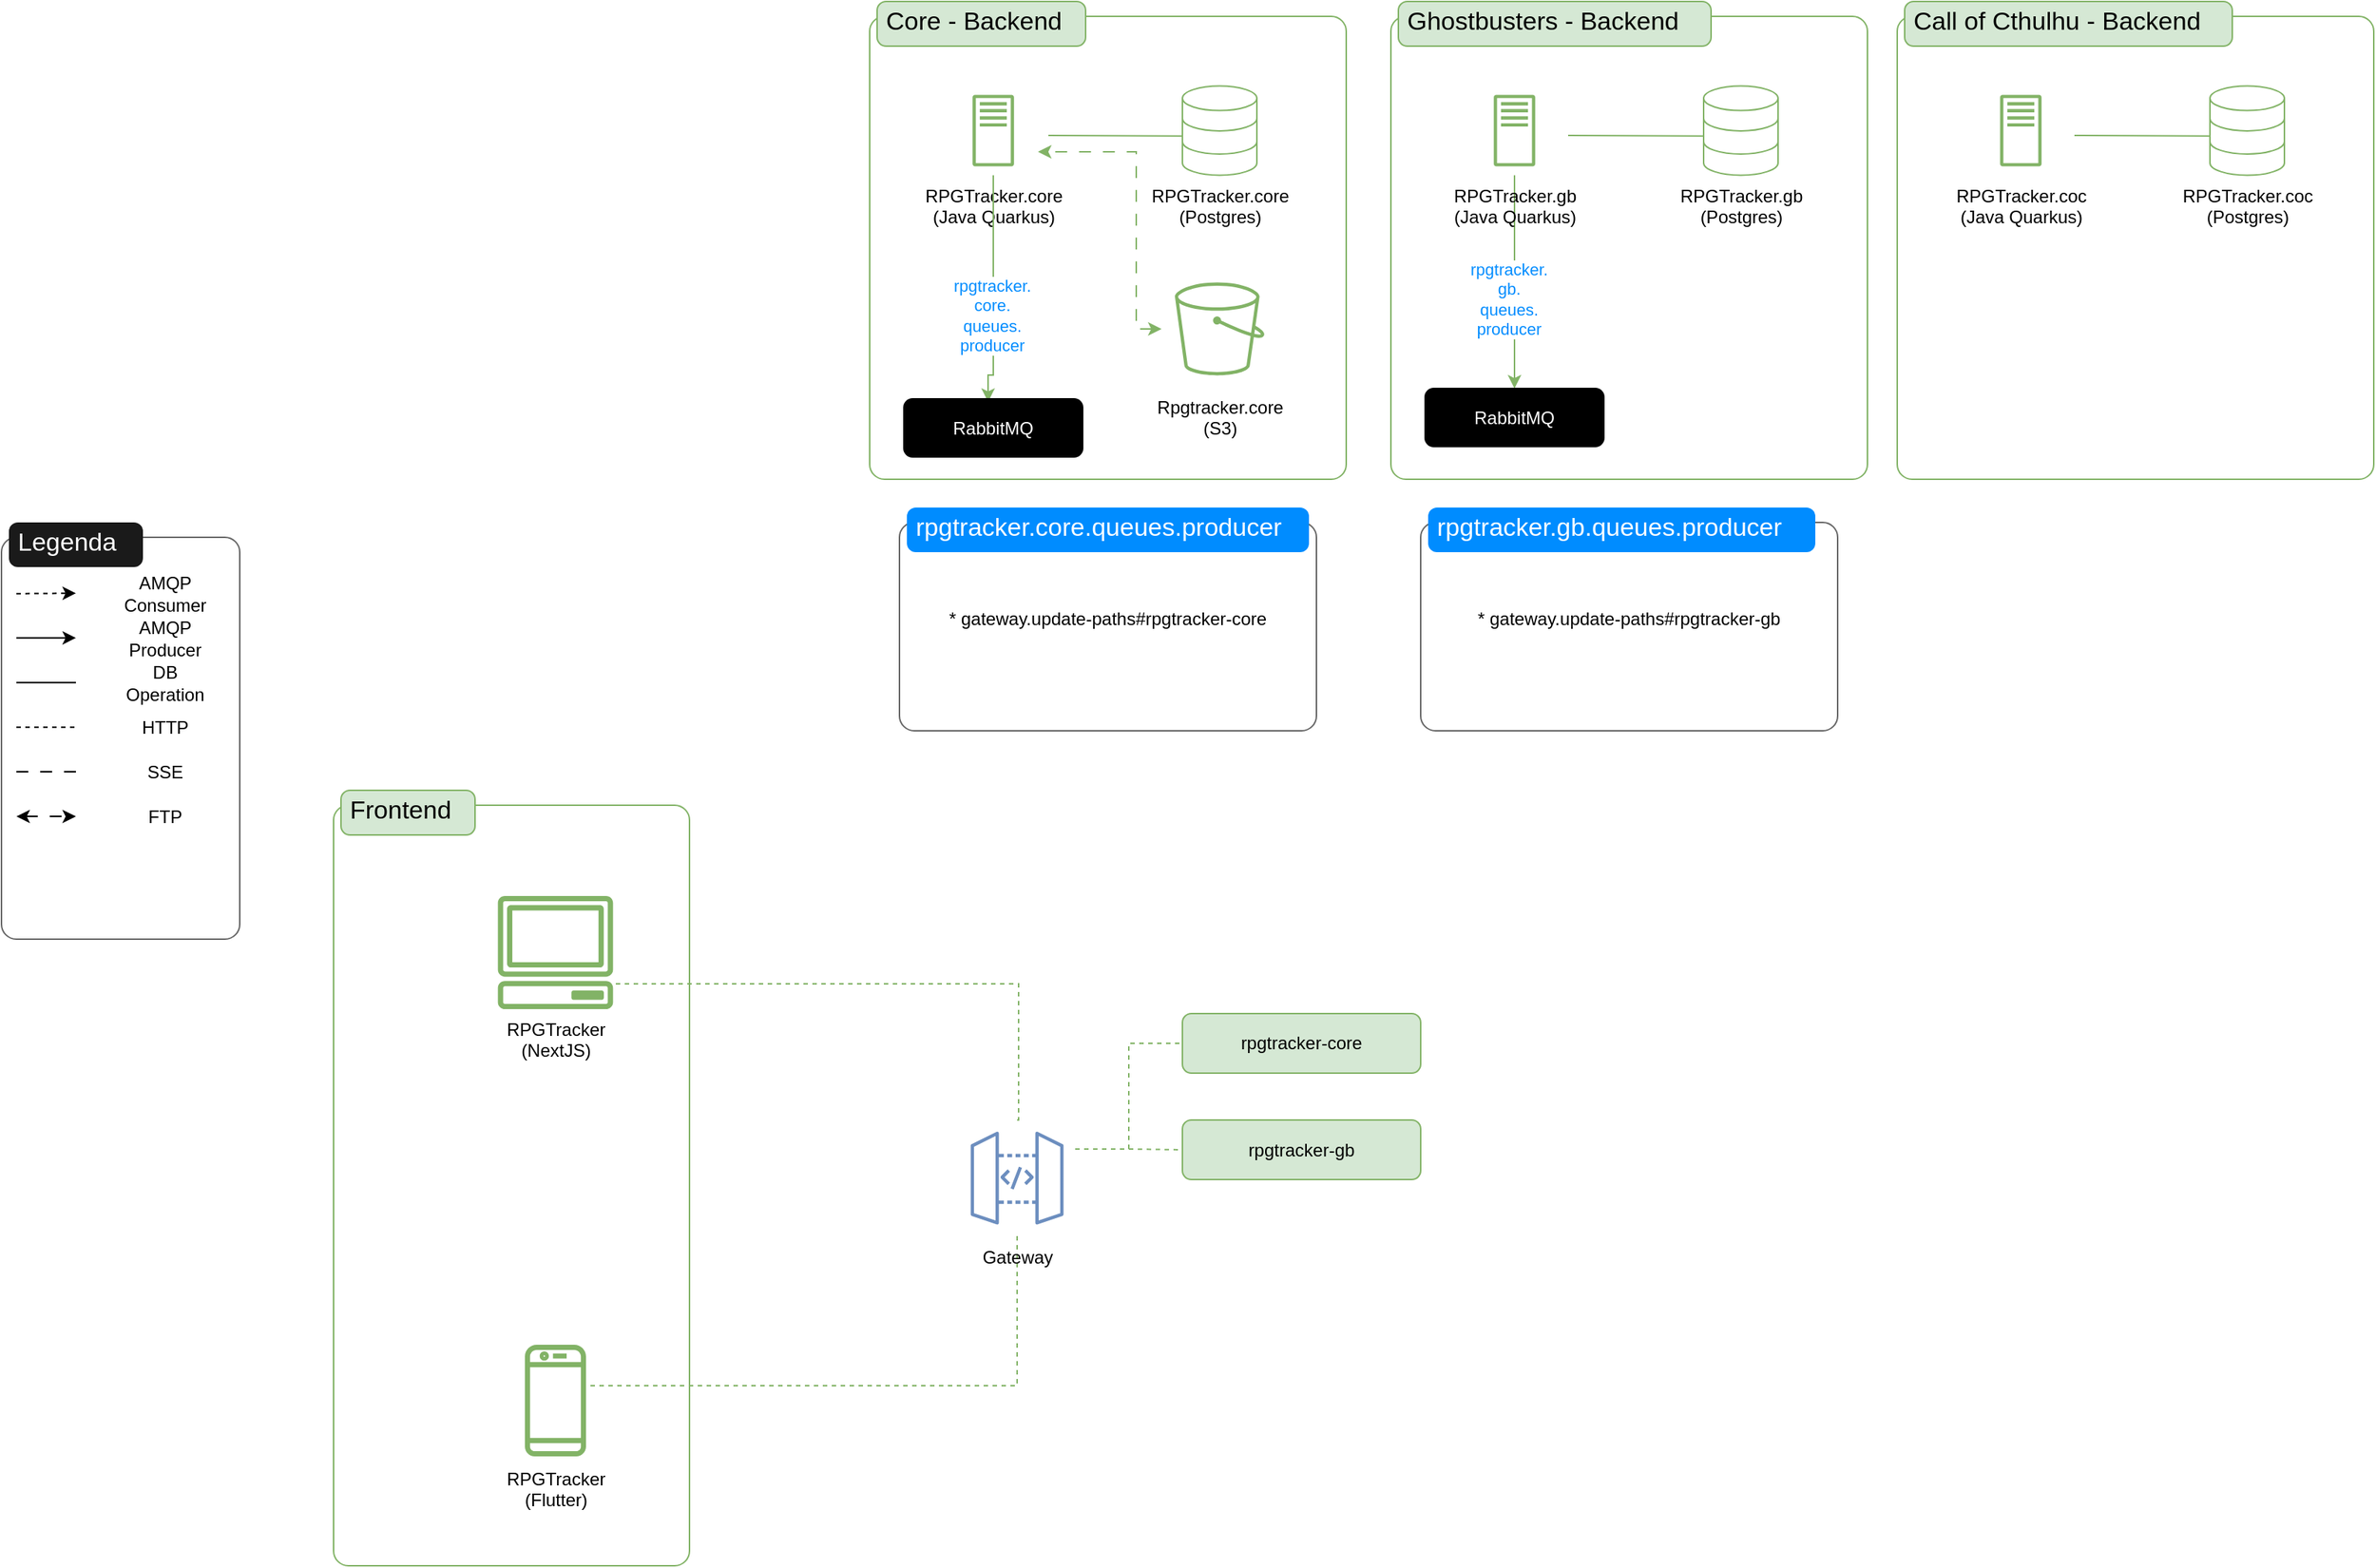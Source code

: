 <mxfile version="24.7.17" pages="5">
  <diagram name="RPGTracker" id="Zr9Mu1x7BS1uO5pi9p2t">
    <mxGraphModel dx="1948" dy="1768" grid="1" gridSize="10" guides="1" tooltips="1" connect="1" arrows="1" fold="1" page="1" pageScale="1" pageWidth="827" pageHeight="1169" math="0" shadow="0">
      <root>
        <mxCell id="0" />
        <mxCell id="1" parent="0" />
        <mxCell id="NDKNJlNoRjyeoKJYq4A4-3" value="" style="shape=mxgraph.mockup.containers.marginRect;rectMarginTop=10;strokeColor=#82b366;strokeWidth=1;dashed=0;rounded=1;arcSize=5;recursiveResize=0;html=1;whiteSpace=wrap;fillColor=none;" parent="1" vertex="1">
          <mxGeometry x="-190" y="310" width="239" height="521" as="geometry" />
        </mxCell>
        <mxCell id="NDKNJlNoRjyeoKJYq4A4-4" value="Frontend" style="shape=rect;strokeColor=#82b366;fillColor=#d5e8d4;strokeWidth=1;dashed=0;rounded=1;arcSize=20;fontSize=17;spacing=2;spacingTop=-2;align=left;autosize=1;spacingLeft=4;resizeWidth=0;resizeHeight=0;perimeter=none;html=1;whiteSpace=wrap;" parent="NDKNJlNoRjyeoKJYq4A4-3" vertex="1">
          <mxGeometry x="5" width="90" height="30" as="geometry" />
        </mxCell>
        <mxCell id="NDKNJlNoRjyeoKJYq4A4-5" value="RPGTracker&lt;br&gt;(NextJS)" style="sketch=0;outlineConnect=0;fillColor=#82B366;strokeColor=#82b366;dashed=0;verticalLabelPosition=bottom;verticalAlign=top;align=center;html=1;fontSize=12;fontStyle=0;aspect=fixed;pointerEvents=1;shape=mxgraph.aws4.client;" parent="NDKNJlNoRjyeoKJYq4A4-3" vertex="1">
          <mxGeometry x="110" y="71" width="78" height="76" as="geometry" />
        </mxCell>
        <mxCell id="NDKNJlNoRjyeoKJYq4A4-6" value="RPGTracker&lt;br&gt;(Flutter)" style="sketch=0;outlineConnect=0;fillColor=#82B366;strokeColor=#82b366;dashed=0;verticalLabelPosition=bottom;verticalAlign=top;align=center;html=1;fontSize=12;fontStyle=0;aspect=fixed;pointerEvents=1;shape=mxgraph.aws4.mobile_client;" parent="NDKNJlNoRjyeoKJYq4A4-3" vertex="1">
          <mxGeometry x="128.5" y="371" width="41" height="78" as="geometry" />
        </mxCell>
        <mxCell id="NDKNJlNoRjyeoKJYq4A4-41" value="" style="shape=mxgraph.mockup.containers.marginRect;rectMarginTop=10;strokeColor=#666666;strokeWidth=1;dashed=0;rounded=1;arcSize=5;recursiveResize=0;html=1;whiteSpace=wrap;" parent="1" vertex="1">
          <mxGeometry x="-413" y="130" width="160" height="280" as="geometry" />
        </mxCell>
        <mxCell id="NDKNJlNoRjyeoKJYq4A4-42" value="Legenda" style="shape=rect;strokeColor=none;fillColor=#1A1A1A;strokeWidth=1;dashed=0;rounded=1;arcSize=20;fontColor=#ffffff;fontSize=17;spacing=2;spacingTop=-2;align=left;autosize=1;spacingLeft=4;resizeWidth=0;resizeHeight=0;perimeter=none;html=1;whiteSpace=wrap;" parent="NDKNJlNoRjyeoKJYq4A4-41" vertex="1">
          <mxGeometry x="5" width="90" height="30" as="geometry" />
        </mxCell>
        <mxCell id="NDKNJlNoRjyeoKJYq4A4-43" value="AMQP Consumer" style="text;html=1;strokeColor=none;fillColor=none;align=center;verticalAlign=middle;whiteSpace=wrap;rounded=0;" parent="NDKNJlNoRjyeoKJYq4A4-41" vertex="1">
          <mxGeometry x="80" y="32.86" width="60" height="30" as="geometry" />
        </mxCell>
        <mxCell id="NDKNJlNoRjyeoKJYq4A4-44" value="" style="endArrow=classic;html=1;rounded=0;endFill=1;" parent="NDKNJlNoRjyeoKJYq4A4-41" edge="1">
          <mxGeometry width="50" height="50" relative="1" as="geometry">
            <mxPoint x="10" y="77.58" as="sourcePoint" />
            <mxPoint x="50" y="77.58" as="targetPoint" />
          </mxGeometry>
        </mxCell>
        <mxCell id="NDKNJlNoRjyeoKJYq4A4-45" value="" style="endArrow=classic;dashed=1;html=1;rounded=0;endFill=1;" parent="NDKNJlNoRjyeoKJYq4A4-41" edge="1">
          <mxGeometry width="50" height="50" relative="1" as="geometry">
            <mxPoint x="10" y="47.87" as="sourcePoint" />
            <mxPoint x="50" y="47.58" as="targetPoint" />
          </mxGeometry>
        </mxCell>
        <mxCell id="NDKNJlNoRjyeoKJYq4A4-46" value="AMQP Producer" style="text;html=1;strokeColor=none;fillColor=none;align=center;verticalAlign=middle;whiteSpace=wrap;rounded=0;" parent="NDKNJlNoRjyeoKJYq4A4-41" vertex="1">
          <mxGeometry x="80" y="62.86" width="60" height="30" as="geometry" />
        </mxCell>
        <mxCell id="NDKNJlNoRjyeoKJYq4A4-47" value="DB Operation" style="text;html=1;strokeColor=none;fillColor=none;align=center;verticalAlign=middle;whiteSpace=wrap;rounded=0;" parent="NDKNJlNoRjyeoKJYq4A4-41" vertex="1">
          <mxGeometry x="80" y="92.86" width="60" height="30" as="geometry" />
        </mxCell>
        <mxCell id="NDKNJlNoRjyeoKJYq4A4-48" value="" style="endArrow=none;html=1;rounded=0;endFill=0;" parent="NDKNJlNoRjyeoKJYq4A4-41" edge="1">
          <mxGeometry width="50" height="50" relative="1" as="geometry">
            <mxPoint x="10" y="107.63" as="sourcePoint" />
            <mxPoint x="50" y="107.63" as="targetPoint" />
          </mxGeometry>
        </mxCell>
        <mxCell id="NDKNJlNoRjyeoKJYq4A4-49" value="HTTP" style="text;html=1;strokeColor=none;fillColor=none;align=center;verticalAlign=middle;whiteSpace=wrap;rounded=0;" parent="NDKNJlNoRjyeoKJYq4A4-41" vertex="1">
          <mxGeometry x="80" y="122.86" width="60" height="30" as="geometry" />
        </mxCell>
        <mxCell id="NDKNJlNoRjyeoKJYq4A4-50" value="" style="endArrow=none;html=1;rounded=0;endFill=0;dashed=1;" parent="NDKNJlNoRjyeoKJYq4A4-41" edge="1">
          <mxGeometry width="50" height="50" relative="1" as="geometry">
            <mxPoint x="10" y="137.64" as="sourcePoint" />
            <mxPoint x="50" y="137.64" as="targetPoint" />
          </mxGeometry>
        </mxCell>
        <mxCell id="NDKNJlNoRjyeoKJYq4A4-51" value="SSE" style="text;html=1;strokeColor=none;fillColor=none;align=center;verticalAlign=middle;whiteSpace=wrap;rounded=0;" parent="NDKNJlNoRjyeoKJYq4A4-41" vertex="1">
          <mxGeometry x="80" y="152.86" width="60" height="30" as="geometry" />
        </mxCell>
        <mxCell id="NDKNJlNoRjyeoKJYq4A4-52" value="" style="endArrow=none;html=1;rounded=0;endFill=0;dashed=1;dashPattern=8 8;" parent="NDKNJlNoRjyeoKJYq4A4-41" edge="1">
          <mxGeometry width="50" height="50" relative="1" as="geometry">
            <mxPoint x="10" y="167.56" as="sourcePoint" />
            <mxPoint x="50" y="167.56" as="targetPoint" />
          </mxGeometry>
        </mxCell>
        <mxCell id="NDKNJlNoRjyeoKJYq4A4-53" value="FTP" style="text;html=1;strokeColor=none;fillColor=none;align=center;verticalAlign=middle;whiteSpace=wrap;rounded=0;" parent="NDKNJlNoRjyeoKJYq4A4-41" vertex="1">
          <mxGeometry x="80" y="182.86" width="60" height="30" as="geometry" />
        </mxCell>
        <mxCell id="NDKNJlNoRjyeoKJYq4A4-54" value="" style="endArrow=classic;html=1;rounded=0;endFill=1;dashed=1;dashPattern=8 8;startArrow=classic;startFill=1;" parent="NDKNJlNoRjyeoKJYq4A4-41" edge="1">
          <mxGeometry width="50" height="50" relative="1" as="geometry">
            <mxPoint x="10" y="197.56" as="sourcePoint" />
            <mxPoint x="50" y="197.56" as="targetPoint" />
          </mxGeometry>
        </mxCell>
        <mxCell id="NDKNJlNoRjyeoKJYq4A4-56" style="edgeStyle=orthogonalEdgeStyle;rounded=0;orthogonalLoop=1;jettySize=auto;html=1;exitX=0.5;exitY=1;exitDx=0;exitDy=0;exitPerimeter=0;endArrow=none;endFill=0;dashed=1;fillColor=#d5e8d4;strokeColor=#82b366;" parent="1" source="NDKNJlNoRjyeoKJYq4A4-14" target="NDKNJlNoRjyeoKJYq4A4-6" edge="1">
          <mxGeometry relative="1" as="geometry">
            <Array as="points">
              <mxPoint x="269" y="710" />
            </Array>
          </mxGeometry>
        </mxCell>
        <mxCell id="NDKNJlNoRjyeoKJYq4A4-57" style="edgeStyle=orthogonalEdgeStyle;rounded=0;orthogonalLoop=1;jettySize=auto;html=1;exitX=0.5;exitY=0;exitDx=0;exitDy=0;exitPerimeter=0;endArrow=none;endFill=0;dashed=1;fillColor=#d5e8d4;strokeColor=#82b366;" parent="1" source="NDKNJlNoRjyeoKJYq4A4-14" target="NDKNJlNoRjyeoKJYq4A4-5" edge="1">
          <mxGeometry relative="1" as="geometry">
            <Array as="points">
              <mxPoint x="270" y="532" />
              <mxPoint x="270" y="440" />
            </Array>
          </mxGeometry>
        </mxCell>
        <mxCell id="NDKNJlNoRjyeoKJYq4A4-58" value="&lt;font style=&quot;font-size: 12px;&quot;&gt;&lt;span style=&quot;background-color: rgb(255, 255, 255);&quot;&gt;* gateway.update-paths#rpgtracker-core&lt;/span&gt;&lt;/font&gt;&lt;span style=&quot;background-color: rgb(255, 255, 255);&quot;&gt;&lt;br&gt;&lt;/span&gt;" style="shape=mxgraph.mockup.containers.marginRect;rectMarginTop=10;strokeColor=#666666;strokeWidth=1;dashed=0;rounded=1;arcSize=5;recursiveResize=0;html=1;whiteSpace=wrap;" parent="1" vertex="1">
          <mxGeometry x="190" y="120" width="280" height="150" as="geometry" />
        </mxCell>
        <mxCell id="NDKNJlNoRjyeoKJYq4A4-59" value="rpgtracker.core.queues.producer" style="shape=rect;strokeColor=none;fillColor=#008cff;strokeWidth=1;dashed=0;rounded=1;arcSize=20;fontColor=#ffffff;fontSize=17;spacing=2;spacingTop=-2;align=left;autosize=1;spacingLeft=4;resizeWidth=0;resizeHeight=0;perimeter=none;html=1;whiteSpace=wrap;" parent="NDKNJlNoRjyeoKJYq4A4-58" vertex="1">
          <mxGeometry x="5" width="270" height="30" as="geometry" />
        </mxCell>
        <mxCell id="NDKNJlNoRjyeoKJYq4A4-15" value="" style="shape=mxgraph.mockup.containers.marginRect;rectMarginTop=10;strokeColor=#82B366;strokeWidth=1;dashed=0;rounded=1;arcSize=5;recursiveResize=0;html=1;whiteSpace=wrap;fillColor=none;" parent="1" vertex="1">
          <mxGeometry x="170" y="-220" width="320" height="321" as="geometry" />
        </mxCell>
        <mxCell id="NDKNJlNoRjyeoKJYq4A4-16" value="Core - Backend" style="shape=rect;strokeColor=#82b366;fillColor=#d5e8d4;strokeWidth=1;dashed=0;rounded=1;arcSize=20;fontSize=17;spacing=2;spacingTop=-2;align=left;autosize=1;spacingLeft=4;resizeWidth=0;resizeHeight=0;perimeter=none;html=1;whiteSpace=wrap;" parent="NDKNJlNoRjyeoKJYq4A4-15" vertex="1">
          <mxGeometry x="5" width="140" height="30" as="geometry" />
        </mxCell>
        <mxCell id="NDKNJlNoRjyeoKJYq4A4-17" value="RPGTracker.core&lt;br&gt;(Java Quarkus)" style="sketch=0;outlineConnect=0;strokeColor=#82b366;fillColor=none;dashed=0;verticalLabelPosition=bottom;verticalAlign=top;align=center;html=1;fontSize=12;fontStyle=0;aspect=fixed;shape=mxgraph.aws4.resourceIcon;resIcon=mxgraph.aws4.traditional_server;" parent="NDKNJlNoRjyeoKJYq4A4-15" vertex="1">
          <mxGeometry x="53" y="56.75" width="60" height="60" as="geometry" />
        </mxCell>
        <mxCell id="NDKNJlNoRjyeoKJYq4A4-18" value="&lt;span style=&quot;background-color: rgb(255, 255, 255);&quot;&gt;RPGTracker.core&lt;br&gt;(Postgres)&lt;/span&gt;" style="html=1;verticalLabelPosition=bottom;align=center;labelBackgroundColor=#ffffff;verticalAlign=top;strokeWidth=1;strokeColor=#82b366;shadow=0;dashed=0;shape=mxgraph.ios7.icons.data;fillColor=none;" parent="NDKNJlNoRjyeoKJYq4A4-15" vertex="1">
          <mxGeometry x="210" y="56.75" width="50" height="60" as="geometry" />
        </mxCell>
        <mxCell id="NDKNJlNoRjyeoKJYq4A4-19" value="" style="endArrow=none;html=1;rounded=0;entryX=-0.006;entryY=0.561;entryDx=0;entryDy=0;entryPerimeter=0;strokeColor=#82B366;endFill=0;" parent="NDKNJlNoRjyeoKJYq4A4-15" target="NDKNJlNoRjyeoKJYq4A4-18" edge="1">
          <mxGeometry width="50" height="50" relative="1" as="geometry">
            <mxPoint x="120" y="90" as="sourcePoint" />
            <mxPoint x="-190" y="-89.25" as="targetPoint" />
          </mxGeometry>
        </mxCell>
        <mxCell id="NDKNJlNoRjyeoKJYq4A4-20" style="edgeStyle=orthogonalEdgeStyle;rounded=0;orthogonalLoop=1;jettySize=auto;html=1;startArrow=classic;startFill=1;endArrow=none;endFill=0;fillColor=#d5e8d4;strokeColor=#82b366;exitX=0.471;exitY=0.051;exitDx=0;exitDy=0;exitPerimeter=0;" parent="NDKNJlNoRjyeoKJYq4A4-15" source="NDKNJlNoRjyeoKJYq4A4-24" target="NDKNJlNoRjyeoKJYq4A4-17" edge="1">
          <mxGeometry relative="1" as="geometry">
            <Array as="points">
              <mxPoint x="80" y="251" />
              <mxPoint x="83" y="251" />
            </Array>
            <mxPoint x="79" y="261" as="sourcePoint" />
          </mxGeometry>
        </mxCell>
        <mxCell id="NDKNJlNoRjyeoKJYq4A4-21" value="rpgtracker.&lt;br&gt;core.&lt;br&gt;queues.&lt;br&gt;producer" style="edgeLabel;html=1;align=center;verticalAlign=middle;resizable=0;points=[];fontColor=#008CFF;" parent="NDKNJlNoRjyeoKJYq4A4-20" vertex="1" connectable="0">
          <mxGeometry x="-0.206" y="1" relative="1" as="geometry">
            <mxPoint as="offset" />
          </mxGeometry>
        </mxCell>
        <mxCell id="NDKNJlNoRjyeoKJYq4A4-24" value="&lt;font color=&quot;#ffffff&quot;&gt;RabbitMQ&lt;/font&gt;" style="rounded=1;whiteSpace=wrap;html=1;fillColor=#000000;" parent="NDKNJlNoRjyeoKJYq4A4-15" vertex="1">
          <mxGeometry x="23" y="267" width="120" height="39" as="geometry" />
        </mxCell>
        <mxCell id="NDKNJlNoRjyeoKJYq4A4-25" style="edgeStyle=orthogonalEdgeStyle;rounded=0;orthogonalLoop=1;jettySize=auto;html=1;exitX=0;exitY=0.5;exitDx=0;exitDy=0;exitPerimeter=0;endArrow=classic;endFill=1;dashed=1;dashPattern=8 8;fillColor=#d5e8d4;strokeColor=#82b366;startArrow=classic;startFill=1;" parent="NDKNJlNoRjyeoKJYq4A4-15" source="NDKNJlNoRjyeoKJYq4A4-26" target="NDKNJlNoRjyeoKJYq4A4-17" edge="1">
          <mxGeometry relative="1" as="geometry">
            <Array as="points">
              <mxPoint x="179" y="220" />
              <mxPoint x="179" y="101" />
            </Array>
          </mxGeometry>
        </mxCell>
        <mxCell id="NDKNJlNoRjyeoKJYq4A4-26" value="Rpgtracker.core&lt;br&gt;(S3)" style="sketch=0;points=[[0,0,0],[0.25,0,0],[0.5,0,0],[0.75,0,0],[1,0,0],[0,1,0],[0.25,1,0],[0.5,1,0],[0.75,1,0],[1,1,0],[0,0.25,0],[0,0.5,0],[0,0.75,0],[1,0.25,0],[1,0.5,0],[1,0.75,0]];outlineConnect=0;gradientDirection=north;fillColor=none;strokeColor=#82b366;dashed=0;verticalLabelPosition=bottom;verticalAlign=top;align=center;html=1;fontSize=12;fontStyle=0;aspect=fixed;shape=mxgraph.aws4.resourceIcon;resIcon=mxgraph.aws4.s3;" parent="NDKNJlNoRjyeoKJYq4A4-15" vertex="1">
          <mxGeometry x="196" y="181" width="78" height="78" as="geometry" />
        </mxCell>
        <mxCell id="NDKNJlNoRjyeoKJYq4A4-36" value="" style="shape=mxgraph.mockup.containers.marginRect;rectMarginTop=10;strokeColor=#82b366;strokeWidth=1;dashed=0;rounded=1;arcSize=5;recursiveResize=0;html=1;whiteSpace=wrap;fillColor=none;" parent="1" vertex="1">
          <mxGeometry x="520" y="-220" width="320" height="321" as="geometry" />
        </mxCell>
        <mxCell id="NDKNJlNoRjyeoKJYq4A4-37" value="Ghostbusters - Backend" style="shape=rect;strokeColor=#82b366;fillColor=#d5e8d4;strokeWidth=1;dashed=0;rounded=1;arcSize=20;fontSize=17;spacing=2;spacingTop=-2;align=left;autosize=1;spacingLeft=4;resizeWidth=0;resizeHeight=0;perimeter=none;html=1;whiteSpace=wrap;" parent="NDKNJlNoRjyeoKJYq4A4-36" vertex="1">
          <mxGeometry x="5" width="210" height="30" as="geometry" />
        </mxCell>
        <mxCell id="2AUHlmePdOUDf5InrmAv-10" style="edgeStyle=orthogonalEdgeStyle;rounded=0;orthogonalLoop=1;jettySize=auto;html=1;entryX=0.5;entryY=0;entryDx=0;entryDy=0;fillColor=#d5e8d4;strokeColor=#82b366;" parent="NDKNJlNoRjyeoKJYq4A4-36" source="NDKNJlNoRjyeoKJYq4A4-38" target="2AUHlmePdOUDf5InrmAv-9" edge="1">
          <mxGeometry relative="1" as="geometry" />
        </mxCell>
        <mxCell id="NDKNJlNoRjyeoKJYq4A4-38" value="RPGTracker.gb&lt;br&gt;(Java Quarkus)" style="sketch=0;outlineConnect=0;strokeColor=#82b366;fillColor=none;dashed=0;verticalLabelPosition=bottom;verticalAlign=top;align=center;html=1;fontSize=12;fontStyle=0;aspect=fixed;shape=mxgraph.aws4.resourceIcon;resIcon=mxgraph.aws4.traditional_server;" parent="NDKNJlNoRjyeoKJYq4A4-36" vertex="1">
          <mxGeometry x="53" y="56.75" width="60" height="60" as="geometry" />
        </mxCell>
        <mxCell id="NDKNJlNoRjyeoKJYq4A4-39" value="RPGTracker.gb&lt;br&gt;(Postgres)" style="html=1;verticalLabelPosition=bottom;align=center;labelBackgroundColor=#ffffff;verticalAlign=top;strokeWidth=1;strokeColor=#82b366;shadow=0;dashed=0;shape=mxgraph.ios7.icons.data;fillColor=none;" parent="NDKNJlNoRjyeoKJYq4A4-36" vertex="1">
          <mxGeometry x="210" y="56.75" width="50" height="60" as="geometry" />
        </mxCell>
        <mxCell id="NDKNJlNoRjyeoKJYq4A4-40" value="" style="endArrow=none;html=1;rounded=0;entryX=-0.006;entryY=0.561;entryDx=0;entryDy=0;entryPerimeter=0;strokeColor=#82B366;endFill=0;" parent="NDKNJlNoRjyeoKJYq4A4-36" target="NDKNJlNoRjyeoKJYq4A4-39" edge="1">
          <mxGeometry width="50" height="50" relative="1" as="geometry">
            <mxPoint x="119" y="90" as="sourcePoint" />
            <mxPoint x="-190" y="-89.25" as="targetPoint" />
          </mxGeometry>
        </mxCell>
        <mxCell id="2AUHlmePdOUDf5InrmAv-9" value="&lt;font color=&quot;#ffffff&quot;&gt;RabbitMQ&lt;/font&gt;" style="rounded=1;whiteSpace=wrap;html=1;fillColor=#000000;" parent="NDKNJlNoRjyeoKJYq4A4-36" vertex="1">
          <mxGeometry x="23" y="260" width="120" height="39" as="geometry" />
        </mxCell>
        <mxCell id="2AUHlmePdOUDf5InrmAv-11" value="rpgtracker.&lt;br&gt;gb.&lt;br&gt;queues.&lt;br&gt;producer" style="edgeLabel;html=1;align=center;verticalAlign=middle;resizable=0;points=[];fontColor=#008CFF;" parent="NDKNJlNoRjyeoKJYq4A4-36" vertex="1" connectable="0">
          <mxGeometry x="89.997" y="189.998" as="geometry">
            <mxPoint x="-11" y="10" as="offset" />
          </mxGeometry>
        </mxCell>
        <mxCell id="NDKNJlNoRjyeoKJYq4A4-14" value="Gateway" style="sketch=0;points=[[0,0,0],[0.25,0,0],[0.5,0,0],[0.75,0,0],[1,0,0],[0,1,0],[0.25,1,0],[0.5,1,0],[0.75,1,0],[1,1,0],[0,0.25,0],[0,0.5,0],[0,0.75,0],[1,0.25,0],[1,0.5,0],[1,0.75,0]];outlineConnect=0;gradientDirection=north;fillColor=none;strokeColor=#6c8ebf;dashed=0;verticalLabelPosition=bottom;verticalAlign=top;align=center;html=1;fontSize=12;fontStyle=0;aspect=fixed;shape=mxgraph.aws4.resourceIcon;resIcon=mxgraph.aws4.api_gateway;" parent="1" vertex="1">
          <mxGeometry x="230" y="531.5" width="78" height="78" as="geometry" />
        </mxCell>
        <mxCell id="NDKNJlNoRjyeoKJYq4A4-27" value="" style="shape=mxgraph.mockup.containers.marginRect;rectMarginTop=10;strokeColor=#82b366;strokeWidth=1;dashed=0;rounded=1;arcSize=5;recursiveResize=0;html=1;whiteSpace=wrap;fillColor=none;" parent="1" vertex="1">
          <mxGeometry x="860" y="-220" width="320" height="321" as="geometry" />
        </mxCell>
        <mxCell id="NDKNJlNoRjyeoKJYq4A4-28" value="Call of Cthulhu - Backend" style="shape=rect;strokeColor=#82b366;fillColor=#d5e8d4;strokeWidth=1;dashed=0;rounded=1;arcSize=20;fontSize=17;spacing=2;spacingTop=-2;align=left;autosize=1;spacingLeft=4;resizeWidth=0;resizeHeight=0;perimeter=none;html=1;whiteSpace=wrap;" parent="NDKNJlNoRjyeoKJYq4A4-27" vertex="1">
          <mxGeometry x="5" width="220" height="30" as="geometry" />
        </mxCell>
        <mxCell id="NDKNJlNoRjyeoKJYq4A4-29" value="RPGTracker.coc&lt;br&gt;(Java Quarkus)" style="sketch=0;outlineConnect=0;strokeColor=#82b366;fillColor=none;dashed=0;verticalLabelPosition=bottom;verticalAlign=top;align=center;html=1;fontSize=12;fontStyle=0;aspect=fixed;shape=mxgraph.aws4.resourceIcon;resIcon=mxgraph.aws4.traditional_server;" parent="NDKNJlNoRjyeoKJYq4A4-27" vertex="1">
          <mxGeometry x="53" y="56.75" width="60" height="60" as="geometry" />
        </mxCell>
        <mxCell id="NDKNJlNoRjyeoKJYq4A4-30" value="RPGTracker.coc&lt;br&gt;(Postgres)" style="html=1;verticalLabelPosition=bottom;align=center;labelBackgroundColor=#ffffff;verticalAlign=top;strokeWidth=1;strokeColor=#82b366;shadow=0;dashed=0;shape=mxgraph.ios7.icons.data;fillColor=none;" parent="NDKNJlNoRjyeoKJYq4A4-27" vertex="1">
          <mxGeometry x="210" y="56.75" width="50" height="60" as="geometry" />
        </mxCell>
        <mxCell id="NDKNJlNoRjyeoKJYq4A4-31" value="" style="endArrow=none;html=1;rounded=0;entryX=-0.006;entryY=0.561;entryDx=0;entryDy=0;entryPerimeter=0;strokeColor=#82B366;endFill=0;" parent="NDKNJlNoRjyeoKJYq4A4-27" target="NDKNJlNoRjyeoKJYq4A4-30" edge="1">
          <mxGeometry width="50" height="50" relative="1" as="geometry">
            <mxPoint x="119" y="90" as="sourcePoint" />
            <mxPoint x="-190" y="-89.25" as="targetPoint" />
          </mxGeometry>
        </mxCell>
        <mxCell id="2AUHlmePdOUDf5InrmAv-1" value="&lt;font&gt;rpgtracker-core&lt;/font&gt;" style="rounded=1;whiteSpace=wrap;html=1;fillColor=#d5e8d4;strokeColor=#82b366;" parent="1" vertex="1">
          <mxGeometry x="380" y="460" width="160" height="40" as="geometry" />
        </mxCell>
        <mxCell id="2AUHlmePdOUDf5InrmAv-2" value="&lt;font&gt;rpgtracker-gb&lt;/font&gt;" style="rounded=1;whiteSpace=wrap;html=1;fillColor=#d5e8d4;strokeColor=#82b366;" parent="1" vertex="1">
          <mxGeometry x="380" y="531.5" width="160" height="40" as="geometry" />
        </mxCell>
        <mxCell id="2AUHlmePdOUDf5InrmAv-5" style="edgeStyle=orthogonalEdgeStyle;rounded=0;orthogonalLoop=1;jettySize=auto;html=1;exitX=1;exitY=0.25;exitDx=0;exitDy=0;exitPerimeter=0;entryX=0;entryY=0.5;entryDx=0;entryDy=0;endArrow=none;endFill=0;dashed=1;fillColor=#d5e8d4;strokeColor=#82b366;" parent="1" source="NDKNJlNoRjyeoKJYq4A4-14" target="2AUHlmePdOUDf5InrmAv-2" edge="1">
          <mxGeometry relative="1" as="geometry">
            <mxPoint x="318" y="600" as="sourcePoint" />
            <mxPoint x="390" y="660" as="targetPoint" />
          </mxGeometry>
        </mxCell>
        <mxCell id="2AUHlmePdOUDf5InrmAv-6" style="edgeStyle=orthogonalEdgeStyle;rounded=0;orthogonalLoop=1;jettySize=auto;html=1;exitX=1;exitY=0.25;exitDx=0;exitDy=0;exitPerimeter=0;entryX=0;entryY=0.5;entryDx=0;entryDy=0;endArrow=none;endFill=0;dashed=1;fillColor=#d5e8d4;strokeColor=#82b366;" parent="1" source="NDKNJlNoRjyeoKJYq4A4-14" target="2AUHlmePdOUDf5InrmAv-1" edge="1">
          <mxGeometry relative="1" as="geometry">
            <mxPoint x="290" y="480" as="sourcePoint" />
            <mxPoint x="362" y="540" as="targetPoint" />
          </mxGeometry>
        </mxCell>
        <mxCell id="2AUHlmePdOUDf5InrmAv-12" value="&lt;font style=&quot;font-size: 12px;&quot;&gt;&lt;span style=&quot;background-color: rgb(255, 255, 255);&quot;&gt;* gateway.update-paths#rpgtracker-gb&lt;/span&gt;&lt;/font&gt;&lt;span style=&quot;background-color: rgb(255, 255, 255);&quot;&gt;&lt;br&gt;&lt;/span&gt;" style="shape=mxgraph.mockup.containers.marginRect;rectMarginTop=10;strokeColor=#666666;strokeWidth=1;dashed=0;rounded=1;arcSize=5;recursiveResize=0;html=1;whiteSpace=wrap;" parent="1" vertex="1">
          <mxGeometry x="540" y="120" width="280" height="150" as="geometry" />
        </mxCell>
        <mxCell id="2AUHlmePdOUDf5InrmAv-13" value="rpgtracker.gb.queues.producer" style="shape=rect;strokeColor=none;fillColor=#008cff;strokeWidth=1;dashed=0;rounded=1;arcSize=20;fontColor=#ffffff;fontSize=17;spacing=2;spacingTop=-2;align=left;autosize=1;spacingLeft=4;resizeWidth=0;resizeHeight=0;perimeter=none;html=1;whiteSpace=wrap;" parent="2AUHlmePdOUDf5InrmAv-12" vertex="1">
          <mxGeometry x="5" width="260" height="30" as="geometry" />
        </mxCell>
      </root>
    </mxGraphModel>
  </diagram>
  <diagram id="7vMCxM0FD99wKMKeCapM" name="Architecture">
    <mxGraphModel dx="2014" dy="1803" grid="1" gridSize="10" guides="1" tooltips="1" connect="1" arrows="1" fold="1" page="1" pageScale="1" pageWidth="827" pageHeight="1169" math="0" shadow="0">
      <root>
        <mxCell id="0" />
        <mxCell id="1" parent="0" />
        <mxCell id="BPYx0bBdcd-dDfbh-tsO-1" value="" style="shape=mxgraph.mockup.containers.marginRect;rectMarginTop=10;strokeColor=#6c8ebf;strokeWidth=1;dashed=0;rounded=1;arcSize=5;recursiveResize=0;html=1;whiteSpace=wrap;fillColor=none;" parent="1" vertex="1">
          <mxGeometry x="-310" y="-480" width="490" height="160" as="geometry" />
        </mxCell>
        <mxCell id="BPYx0bBdcd-dDfbh-tsO-2" value="Gateway" style="shape=rect;strokeColor=#6c8ebf;fillColor=default;strokeWidth=1;dashed=0;rounded=1;arcSize=20;fontSize=17;spacing=2;spacingTop=-2;align=left;autosize=1;spacingLeft=4;resizeWidth=0;resizeHeight=0;perimeter=none;html=1;whiteSpace=wrap;" parent="BPYx0bBdcd-dDfbh-tsO-1" vertex="1">
          <mxGeometry x="5" width="90" height="30" as="geometry" />
        </mxCell>
        <mxCell id="BPYx0bBdcd-dDfbh-tsO-3" style="edgeStyle=orthogonalEdgeStyle;rounded=0;orthogonalLoop=1;jettySize=auto;html=1;dashed=1;fillColor=#dae8fc;strokeColor=#6c8ebf;endArrow=none;endFill=0;" parent="BPYx0bBdcd-dDfbh-tsO-1" source="BPYx0bBdcd-dDfbh-tsO-4" target="BPYx0bBdcd-dDfbh-tsO-7" edge="1">
          <mxGeometry relative="1" as="geometry" />
        </mxCell>
        <mxCell id="BPYx0bBdcd-dDfbh-tsO-4" value="Gateway&lt;br&gt;(Spring Cloud)" style="sketch=0;outlineConnect=0;strokeColor=#6c8ebf;fillColor=none;dashed=0;verticalLabelPosition=bottom;verticalAlign=top;align=center;html=1;fontSize=12;fontStyle=0;aspect=fixed;shape=mxgraph.aws4.resourceIcon;resIcon=mxgraph.aws4.traditional_server;" parent="BPYx0bBdcd-dDfbh-tsO-1" vertex="1">
          <mxGeometry x="220" y="39.38" width="60" height="60" as="geometry" />
        </mxCell>
        <mxCell id="BPYx0bBdcd-dDfbh-tsO-5" value="Gateway&lt;br&gt;(MongoDB)" style="html=1;verticalLabelPosition=bottom;align=center;labelBackgroundColor=#ffffff;verticalAlign=top;strokeWidth=1;strokeColor=#6c8ebf;shadow=0;dashed=0;shape=mxgraph.ios7.icons.data;fillColor=none;" parent="BPYx0bBdcd-dDfbh-tsO-1" vertex="1">
          <mxGeometry x="377" y="39.38" width="50" height="60" as="geometry" />
        </mxCell>
        <mxCell id="BPYx0bBdcd-dDfbh-tsO-6" value="" style="endArrow=none;html=1;rounded=0;entryX=-0.006;entryY=0.561;entryDx=0;entryDy=0;entryPerimeter=0;strokeColor=#6c8ebf;endFill=0;fillColor=#dae8fc;" parent="BPYx0bBdcd-dDfbh-tsO-1" source="BPYx0bBdcd-dDfbh-tsO-4" target="BPYx0bBdcd-dDfbh-tsO-5" edge="1">
          <mxGeometry width="50" height="50" relative="1" as="geometry">
            <mxPoint x="119" y="90" as="sourcePoint" />
            <mxPoint x="-190" y="-89.25" as="targetPoint" />
          </mxGeometry>
        </mxCell>
        <mxCell id="BPYx0bBdcd-dDfbh-tsO-7" value="&lt;font&gt;Auth&lt;/font&gt;" style="rounded=1;whiteSpace=wrap;html=1;fillColor=#f8cecc;strokeColor=#b85450;" parent="BPYx0bBdcd-dDfbh-tsO-1" vertex="1">
          <mxGeometry x="30" y="59.38" width="160" height="40" as="geometry" />
        </mxCell>
        <mxCell id="LJt8tY1Ed8zg2MhZz7pU-1" value="" style="shape=mxgraph.mockup.containers.marginRect;rectMarginTop=10;strokeColor=#666666;strokeWidth=1;dashed=0;rounded=1;arcSize=5;recursiveResize=0;html=1;whiteSpace=wrap;" vertex="1" parent="1">
          <mxGeometry x="20" y="-700" width="160" height="200" as="geometry" />
        </mxCell>
        <mxCell id="LJt8tY1Ed8zg2MhZz7pU-2" value="Legenda" style="shape=rect;strokeColor=none;fillColor=#1A1A1A;strokeWidth=1;dashed=0;rounded=1;arcSize=20;fontColor=#ffffff;fontSize=17;spacing=2;spacingTop=-2;align=left;autosize=1;spacingLeft=4;resizeWidth=0;resizeHeight=0;perimeter=none;html=1;whiteSpace=wrap;" vertex="1" parent="LJt8tY1Ed8zg2MhZz7pU-1">
          <mxGeometry x="5" width="90" height="30" as="geometry" />
        </mxCell>
        <mxCell id="LJt8tY1Ed8zg2MhZz7pU-3" value="HTTP" style="text;html=1;strokeColor=none;fillColor=none;align=center;verticalAlign=middle;whiteSpace=wrap;rounded=0;" vertex="1" parent="LJt8tY1Ed8zg2MhZz7pU-1">
          <mxGeometry x="80" y="32.86" width="60" height="30" as="geometry" />
        </mxCell>
        <mxCell id="LJt8tY1Ed8zg2MhZz7pU-4" value="" style="endArrow=none;dashed=1;html=1;rounded=0;endFill=0;" edge="1" parent="LJt8tY1Ed8zg2MhZz7pU-1">
          <mxGeometry width="50" height="50" relative="1" as="geometry">
            <mxPoint x="10" y="47.87" as="sourcePoint" />
            <mxPoint x="50" y="47.58" as="targetPoint" />
          </mxGeometry>
        </mxCell>
        <mxCell id="LJt8tY1Ed8zg2MhZz7pU-5" value="AMQP Consumer" style="text;html=1;strokeColor=none;fillColor=none;align=center;verticalAlign=middle;whiteSpace=wrap;rounded=0;" vertex="1" parent="LJt8tY1Ed8zg2MhZz7pU-1">
          <mxGeometry x="81" y="62.86" width="59" height="30" as="geometry" />
        </mxCell>
        <mxCell id="LJt8tY1Ed8zg2MhZz7pU-7" value="" style="endArrow=classic;dashed=1;html=1;rounded=0;endFill=1;" edge="1" parent="LJt8tY1Ed8zg2MhZz7pU-1">
          <mxGeometry width="50" height="50" relative="1" as="geometry">
            <mxPoint x="10" y="77.87" as="sourcePoint" />
            <mxPoint x="50" y="77.58" as="targetPoint" />
          </mxGeometry>
        </mxCell>
        <mxCell id="LJt8tY1Ed8zg2MhZz7pU-9" value="DB Operation" style="text;html=1;strokeColor=none;fillColor=none;align=center;verticalAlign=middle;whiteSpace=wrap;rounded=0;" vertex="1" parent="LJt8tY1Ed8zg2MhZz7pU-1">
          <mxGeometry x="80" y="100.0" width="60" height="30" as="geometry" />
        </mxCell>
        <mxCell id="LJt8tY1Ed8zg2MhZz7pU-10" value="" style="endArrow=none;html=1;rounded=0;endFill=0;" edge="1" parent="LJt8tY1Ed8zg2MhZz7pU-1">
          <mxGeometry width="50" height="50" relative="1" as="geometry">
            <mxPoint x="10" y="114.77" as="sourcePoint" />
            <mxPoint x="50" y="114.77" as="targetPoint" />
          </mxGeometry>
        </mxCell>
        <mxCell id="-nVI5PCrwNvzI0b6BlUl-1" value="&lt;span style=&quot;font-size: 12px; text-wrap: wrap;&quot;&gt;gateway.consumer.queues&lt;/span&gt;" style="edgeLabel;html=1;align=center;verticalAlign=middle;resizable=0;points=[];fontColor=#008CFF;" vertex="1" connectable="0" parent="1">
          <mxGeometry x="51.997" y="-290.002" as="geometry" />
        </mxCell>
        <mxCell id="-nVI5PCrwNvzI0b6BlUl-2" value="&lt;font color=&quot;#ffffff&quot;&gt;RabbitMQ&lt;/font&gt;" style="rounded=1;whiteSpace=wrap;html=1;fillColor=#000000;" vertex="1" parent="1">
          <mxGeometry x="-8" y="-240" width="120" height="39" as="geometry" />
        </mxCell>
        <mxCell id="-nVI5PCrwNvzI0b6BlUl-3" style="edgeStyle=orthogonalEdgeStyle;rounded=0;orthogonalLoop=1;jettySize=auto;html=1;exitX=0.5;exitY=0;exitDx=0;exitDy=0;fillColor=#d5e8d4;strokeColor=#6C8EBF;dashed=1;" edge="1" parent="1" source="-nVI5PCrwNvzI0b6BlUl-2" target="BPYx0bBdcd-dDfbh-tsO-4">
          <mxGeometry relative="1" as="geometry">
            <mxPoint x="-60" y="-350" as="targetPoint" />
          </mxGeometry>
        </mxCell>
        <mxCell id="BL6Dj_J6O4QbiLzmXJ7D-1" value="&lt;span style=&quot;background-color: rgb(255, 255, 255);&quot;&gt;* gateway.rpgtracker.update-paths&lt;/span&gt;" style="shape=mxgraph.mockup.containers.marginRect;rectMarginTop=10;strokeColor=#666666;strokeWidth=1;dashed=0;rounded=1;arcSize=5;recursiveResize=0;html=1;whiteSpace=wrap;" vertex="1" parent="1">
          <mxGeometry x="-300" y="-690" width="280" height="150" as="geometry" />
        </mxCell>
        <mxCell id="BL6Dj_J6O4QbiLzmXJ7D-2" value="gateway.consumer.queues" style="shape=rect;strokeColor=none;fillColor=#008cff;strokeWidth=1;dashed=0;rounded=1;arcSize=20;fontColor=#ffffff;fontSize=17;spacing=2;spacingTop=-2;align=left;autosize=1;spacingLeft=4;resizeWidth=0;resizeHeight=0;perimeter=none;html=1;whiteSpace=wrap;" vertex="1" parent="BL6Dj_J6O4QbiLzmXJ7D-1">
          <mxGeometry x="5" width="230" height="30" as="geometry" />
        </mxCell>
      </root>
    </mxGraphModel>
  </diagram>
  <diagram name="Authentication" id="ZxwVxWVgj-U5EuUBiGUK">
    <mxGraphModel dx="1889" dy="567" grid="1" gridSize="10" guides="1" tooltips="1" connect="1" arrows="1" fold="1" page="1" pageScale="1" pageWidth="827" pageHeight="1169" math="0" shadow="0">
      <root>
        <mxCell id="0" />
        <mxCell id="1" parent="0" />
        <mxCell id="Vya6N-COrQHcj8v-CFvi-4" value="" style="edgeStyle=orthogonalEdgeStyle;rounded=0;orthogonalLoop=1;jettySize=auto;html=1;fillColor=#f8cecc;strokeColor=#b85450;dashed=1;endArrow=none;endFill=0;" parent="1" source="DsKIMMz6vPRUTK9jqGll-3" target="Vya6N-COrQHcj8v-CFvi-3" edge="1">
          <mxGeometry relative="1" as="geometry" />
        </mxCell>
        <mxCell id="T0Fhj5cfvRY_HUF9pI5w-3" style="edgeStyle=orthogonalEdgeStyle;rounded=0;orthogonalLoop=1;jettySize=auto;html=1;endArrow=none;endFill=0;strokeColor=#B85450;" parent="1" source="DsKIMMz6vPRUTK9jqGll-3" target="9tB2ejEf08yy2oIdqSag-1" edge="1">
          <mxGeometry relative="1" as="geometry" />
        </mxCell>
        <mxCell id="DsKIMMz6vPRUTK9jqGll-3" value="Authentication server&lt;br&gt;(keycloak)" style="sketch=0;outlineConnect=0;strokeColor=#B85450;fillColor=none;dashed=0;verticalLabelPosition=bottom;verticalAlign=top;align=center;html=1;fontSize=12;fontStyle=0;aspect=fixed;shape=mxgraph.aws4.resourceIcon;resIcon=mxgraph.aws4.traditional_server;" parent="1" vertex="1">
          <mxGeometry x="-450" y="550" width="60" height="60" as="geometry" />
        </mxCell>
        <mxCell id="Vya6N-COrQHcj8v-CFvi-3" value="UserService&lt;br&gt;(Java Quarkus)" style="sketch=0;outlineConnect=0;strokeColor=#B85450;fillColor=none;dashed=0;verticalLabelPosition=bottom;verticalAlign=top;align=center;html=1;fontSize=12;fontStyle=0;aspect=fixed;shape=mxgraph.aws4.resourceIcon;resIcon=mxgraph.aws4.traditional_server;" parent="1" vertex="1">
          <mxGeometry x="-250" y="550" width="60" height="60" as="geometry" />
        </mxCell>
        <mxCell id="_N_iEStM1iiUSwOSpggO-1" value="" style="shape=mxgraph.mockup.containers.marginRect;rectMarginTop=10;strokeColor=#666666;strokeWidth=1;dashed=0;rounded=1;arcSize=5;recursiveResize=0;html=1;whiteSpace=wrap;" parent="1" vertex="1">
          <mxGeometry x="-200" y="320" width="160" height="200" as="geometry" />
        </mxCell>
        <mxCell id="_N_iEStM1iiUSwOSpggO-2" value="Legenda" style="shape=rect;strokeColor=none;fillColor=#1A1A1A;strokeWidth=1;dashed=0;rounded=1;arcSize=20;fontColor=#ffffff;fontSize=17;spacing=2;spacingTop=-2;align=left;autosize=1;spacingLeft=4;resizeWidth=0;resizeHeight=0;perimeter=none;html=1;whiteSpace=wrap;" parent="_N_iEStM1iiUSwOSpggO-1" vertex="1">
          <mxGeometry x="5" width="90" height="30" as="geometry" />
        </mxCell>
        <mxCell id="_N_iEStM1iiUSwOSpggO-3" value="HTTP" style="text;html=1;strokeColor=none;fillColor=none;align=center;verticalAlign=middle;whiteSpace=wrap;rounded=0;" parent="_N_iEStM1iiUSwOSpggO-1" vertex="1">
          <mxGeometry x="80" y="32.86" width="60" height="30" as="geometry" />
        </mxCell>
        <mxCell id="_N_iEStM1iiUSwOSpggO-5" value="" style="endArrow=none;dashed=1;html=1;rounded=0;endFill=0;" parent="_N_iEStM1iiUSwOSpggO-1" edge="1">
          <mxGeometry width="50" height="50" relative="1" as="geometry">
            <mxPoint x="10" y="47.87" as="sourcePoint" />
            <mxPoint x="50" y="47.58" as="targetPoint" />
          </mxGeometry>
        </mxCell>
        <mxCell id="T0Fhj5cfvRY_HUF9pI5w-1" value="DB Operation" style="text;html=1;strokeColor=none;fillColor=none;align=center;verticalAlign=middle;whiteSpace=wrap;rounded=0;" parent="_N_iEStM1iiUSwOSpggO-1" vertex="1">
          <mxGeometry x="80" y="62.86" width="60" height="30" as="geometry" />
        </mxCell>
        <mxCell id="T0Fhj5cfvRY_HUF9pI5w-2" value="" style="endArrow=none;html=1;rounded=0;endFill=0;" parent="_N_iEStM1iiUSwOSpggO-1" edge="1">
          <mxGeometry width="50" height="50" relative="1" as="geometry">
            <mxPoint x="10" y="77.63" as="sourcePoint" />
            <mxPoint x="50" y="77.63" as="targetPoint" />
          </mxGeometry>
        </mxCell>
        <mxCell id="PyfQlj8i0W8rQcEOGABi-2" style="edgeStyle=orthogonalEdgeStyle;rounded=0;orthogonalLoop=1;jettySize=auto;html=1;exitX=1;exitY=0.5;exitDx=0;exitDy=0;fillColor=#f8cecc;strokeColor=#b85450;endArrow=none;endFill=0;dashed=1;" parent="1" source="PyfQlj8i0W8rQcEOGABi-1" target="DsKIMMz6vPRUTK9jqGll-3" edge="1">
          <mxGeometry relative="1" as="geometry" />
        </mxCell>
        <mxCell id="PyfQlj8i0W8rQcEOGABi-1" value="gateway" style="rounded=1;whiteSpace=wrap;html=1;fillColor=#dae8fc;strokeColor=#6c8ebf;" parent="1" vertex="1">
          <mxGeometry x="-640" y="680" width="160" height="40" as="geometry" />
        </mxCell>
        <mxCell id="9tB2ejEf08yy2oIdqSag-1" value="keycloak-db&lt;br&gt;(Postgres)" style="html=1;verticalLabelPosition=bottom;align=center;labelBackgroundColor=#ffffff;verticalAlign=top;strokeWidth=1;strokeColor=#B85450;shadow=0;dashed=0;shape=mxgraph.ios7.icons.data;fillColor=none;" parent="1" vertex="1">
          <mxGeometry x="-445" y="410" width="50" height="60" as="geometry" />
        </mxCell>
      </root>
    </mxGraphModel>
  </diagram>
  <diagram name="Notification" id="ixFad7imBduq78Qw5Li3">
    <mxGraphModel dx="2220" dy="758" grid="1" gridSize="10" guides="1" tooltips="1" connect="1" arrows="1" fold="1" page="1" pageScale="1" pageWidth="827" pageHeight="1169" math="0" shadow="0">
      <root>
        <mxCell id="0" />
        <mxCell id="1" parent="0" />
        <mxCell id="TkvEQyqHdBeLpoLxx6tv-1" value="E-mail&lt;br&gt;(Java Quarkus)" style="sketch=0;outlineConnect=0;strokeColor=#d6b656;fillColor=none;dashed=0;verticalLabelPosition=bottom;verticalAlign=top;align=center;html=1;fontSize=12;fontStyle=0;aspect=fixed;shape=mxgraph.aws4.resourceIcon;resIcon=mxgraph.aws4.traditional_server;" parent="1" vertex="1">
          <mxGeometry x="-450" y="550" width="60" height="60" as="geometry" />
        </mxCell>
        <mxCell id="TkvEQyqHdBeLpoLxx6tv-2" value="Push&lt;br&gt;(Java Quarkus)" style="sketch=0;outlineConnect=0;strokeColor=#d6b656;fillColor=none;dashed=0;verticalLabelPosition=bottom;verticalAlign=top;align=center;html=1;fontSize=12;fontStyle=0;aspect=fixed;shape=mxgraph.aws4.resourceIcon;resIcon=mxgraph.aws4.traditional_server;" parent="1" vertex="1">
          <mxGeometry x="-290" y="550" width="60" height="60" as="geometry" />
        </mxCell>
        <mxCell id="R5XHbyLjQQNtuiKgvfP3-1" style="edgeStyle=orthogonalEdgeStyle;rounded=0;orthogonalLoop=1;jettySize=auto;html=1;exitX=0.25;exitY=0;exitDx=0;exitDy=0;dashed=1;fillColor=#fff2cc;strokeColor=#d6b656;" parent="1" source="9or_spZT9k_pfo1VOv_r-1" target="TkvEQyqHdBeLpoLxx6tv-1" edge="1">
          <mxGeometry relative="1" as="geometry" />
        </mxCell>
        <mxCell id="AeEOGHEw9MGvuo36DvhE-1" value="notif.email" style="edgeLabel;html=1;align=center;verticalAlign=middle;resizable=0;points=[];" parent="R5XHbyLjQQNtuiKgvfP3-1" vertex="1" connectable="0">
          <mxGeometry x="-0.398" y="3" relative="1" as="geometry">
            <mxPoint x="-27" y="-2" as="offset" />
          </mxGeometry>
        </mxCell>
        <mxCell id="AeEOGHEw9MGvuo36DvhE-2" style="edgeStyle=orthogonalEdgeStyle;rounded=0;orthogonalLoop=1;jettySize=auto;html=1;exitX=0.75;exitY=0;exitDx=0;exitDy=0;dashed=1;fillColor=#fff2cc;strokeColor=#d6b656;" parent="1" source="9or_spZT9k_pfo1VOv_r-1" target="TkvEQyqHdBeLpoLxx6tv-2" edge="1">
          <mxGeometry relative="1" as="geometry" />
        </mxCell>
        <mxCell id="AeEOGHEw9MGvuo36DvhE-3" value="notif.push" style="edgeLabel;html=1;align=center;verticalAlign=middle;resizable=0;points=[];" parent="AeEOGHEw9MGvuo36DvhE-2" vertex="1" connectable="0">
          <mxGeometry x="-0.134" y="-1" relative="1" as="geometry">
            <mxPoint x="6" as="offset" />
          </mxGeometry>
        </mxCell>
        <mxCell id="R7stwiN-ILVmSMpAE3UF-2" style="edgeStyle=orthogonalEdgeStyle;rounded=0;orthogonalLoop=1;jettySize=auto;html=1;fillColor=#fff2cc;strokeColor=#d6b656;dashed=1;" parent="1" target="R7stwiN-ILVmSMpAE3UF-1" edge="1">
          <mxGeometry relative="1" as="geometry">
            <mxPoint x="-340" y="760" as="sourcePoint" />
          </mxGeometry>
        </mxCell>
        <mxCell id="R7stwiN-ILVmSMpAE3UF-3" value="notif.discord" style="edgeLabel;html=1;align=center;verticalAlign=middle;resizable=0;points=[];" parent="R7stwiN-ILVmSMpAE3UF-2" vertex="1" connectable="0">
          <mxGeometry x="0.015" y="-1" relative="1" as="geometry">
            <mxPoint x="1" y="-5" as="offset" />
          </mxGeometry>
        </mxCell>
        <mxCell id="9or_spZT9k_pfo1VOv_r-1" value="&lt;font color=&quot;#ffffff&quot;&gt;RabbitMQ&lt;/font&gt;" style="rounded=1;whiteSpace=wrap;html=1;fillColor=#000000;" parent="1" vertex="1">
          <mxGeometry x="-400" y="720" width="120" height="39" as="geometry" />
        </mxCell>
        <mxCell id="wYv56jCM46knSwv-byjz-1" value="" style="shape=mxgraph.mockup.containers.marginRect;rectMarginTop=10;strokeColor=#666666;strokeWidth=1;dashed=0;rounded=1;arcSize=5;recursiveResize=0;html=1;whiteSpace=wrap;" parent="1" vertex="1">
          <mxGeometry x="-200" y="360" width="160" height="200" as="geometry" />
        </mxCell>
        <mxCell id="wYv56jCM46knSwv-byjz-2" value="Legenda" style="shape=rect;strokeColor=none;fillColor=#1A1A1A;strokeWidth=1;dashed=0;rounded=1;arcSize=20;fontColor=#ffffff;fontSize=17;spacing=2;spacingTop=-2;align=left;autosize=1;spacingLeft=4;resizeWidth=0;resizeHeight=0;perimeter=none;html=1;whiteSpace=wrap;" parent="wYv56jCM46knSwv-byjz-1" vertex="1">
          <mxGeometry x="5" width="90" height="30" as="geometry" />
        </mxCell>
        <mxCell id="wYv56jCM46knSwv-byjz-3" value="AMQP Consumer" style="text;html=1;strokeColor=none;fillColor=none;align=center;verticalAlign=middle;whiteSpace=wrap;rounded=0;" parent="wYv56jCM46knSwv-byjz-1" vertex="1">
          <mxGeometry x="80" y="32.86" width="60" height="30" as="geometry" />
        </mxCell>
        <mxCell id="wYv56jCM46knSwv-byjz-5" value="" style="endArrow=classic;dashed=1;html=1;rounded=0;endFill=1;" parent="wYv56jCM46knSwv-byjz-1" edge="1">
          <mxGeometry width="50" height="50" relative="1" as="geometry">
            <mxPoint x="10" y="47.87" as="sourcePoint" />
            <mxPoint x="50" y="47.58" as="targetPoint" />
          </mxGeometry>
        </mxCell>
        <mxCell id="7ub9Rttss5YD5GgFtiOx-1" value="" style="endArrow=classic;html=1;rounded=0;endFill=1;" parent="wYv56jCM46knSwv-byjz-1" edge="1">
          <mxGeometry width="50" height="50" relative="1" as="geometry">
            <mxPoint x="10" y="77.58" as="sourcePoint" />
            <mxPoint x="50" y="77.58" as="targetPoint" />
          </mxGeometry>
        </mxCell>
        <mxCell id="7ub9Rttss5YD5GgFtiOx-2" value="AMQP Producer" style="text;html=1;strokeColor=none;fillColor=none;align=center;verticalAlign=middle;whiteSpace=wrap;rounded=0;" parent="wYv56jCM46knSwv-byjz-1" vertex="1">
          <mxGeometry x="80" y="62.86" width="60" height="30" as="geometry" />
        </mxCell>
        <mxCell id="R7stwiN-ILVmSMpAE3UF-1" value="Discord&lt;br&gt;(Java Quarkus)" style="sketch=0;outlineConnect=0;strokeColor=#d6b656;fillColor=none;dashed=0;verticalLabelPosition=bottom;verticalAlign=top;align=center;html=1;fontSize=12;fontStyle=0;aspect=fixed;shape=mxgraph.aws4.resourceIcon;resIcon=mxgraph.aws4.traditional_server;" parent="1" vertex="1">
          <mxGeometry x="-370" y="830" width="60" height="60" as="geometry" />
        </mxCell>
      </root>
    </mxGraphModel>
  </diagram>
  <diagram name="RabbitMQ" id="dN4D8szGdI8aOUPkEKo0">
    <mxGraphModel dx="2466" dy="2096" grid="1" gridSize="10" guides="1" tooltips="1" connect="1" arrows="1" fold="1" page="1" pageScale="1" pageWidth="827" pageHeight="1169" math="0" shadow="0">
      <root>
        <mxCell id="0" />
        <mxCell id="1" parent="0" />
        <mxCell id="4_IX6ZRaaOtnBCKrEytq-1" value="" style="shape=mxgraph.mockup.containers.marginRect;rectMarginTop=10;strokeColor=#666666;strokeWidth=1;dashed=0;rounded=1;arcSize=5;recursiveResize=0;html=1;whiteSpace=wrap;" parent="1" vertex="1">
          <mxGeometry x="500" y="-287.71" width="160" height="200" as="geometry" />
        </mxCell>
        <mxCell id="4_IX6ZRaaOtnBCKrEytq-2" value="Legenda" style="shape=rect;strokeColor=none;fillColor=#1A1A1A;strokeWidth=1;dashed=0;rounded=1;arcSize=20;fontColor=#ffffff;fontSize=17;spacing=2;spacingTop=-2;align=left;autosize=1;spacingLeft=4;resizeWidth=0;resizeHeight=0;perimeter=none;html=1;whiteSpace=wrap;" parent="4_IX6ZRaaOtnBCKrEytq-1" vertex="1">
          <mxGeometry x="5" width="90" height="30" as="geometry" />
        </mxCell>
        <mxCell id="4_IX6ZRaaOtnBCKrEytq-6" value="AMQP Consumer" style="text;html=1;strokeColor=none;fillColor=none;align=center;verticalAlign=middle;whiteSpace=wrap;rounded=0;" parent="4_IX6ZRaaOtnBCKrEytq-1" vertex="1">
          <mxGeometry x="80" y="32.86" width="60" height="30" as="geometry" />
        </mxCell>
        <mxCell id="4_IX6ZRaaOtnBCKrEytq-7" value="" style="endArrow=classic;html=1;rounded=0;endFill=1;" parent="4_IX6ZRaaOtnBCKrEytq-1" edge="1">
          <mxGeometry width="50" height="50" relative="1" as="geometry">
            <mxPoint x="10" y="77.58" as="sourcePoint" />
            <mxPoint x="50" y="77.58" as="targetPoint" />
          </mxGeometry>
        </mxCell>
        <mxCell id="4_IX6ZRaaOtnBCKrEytq-5" value="" style="endArrow=classic;dashed=1;html=1;rounded=0;endFill=1;" parent="4_IX6ZRaaOtnBCKrEytq-1" edge="1">
          <mxGeometry width="50" height="50" relative="1" as="geometry">
            <mxPoint x="10" y="47.87" as="sourcePoint" />
            <mxPoint x="50" y="47.58" as="targetPoint" />
          </mxGeometry>
        </mxCell>
        <mxCell id="4_IX6ZRaaOtnBCKrEytq-8" value="AMQP Producer" style="text;html=1;strokeColor=none;fillColor=none;align=center;verticalAlign=middle;whiteSpace=wrap;rounded=0;" parent="4_IX6ZRaaOtnBCKrEytq-1" vertex="1">
          <mxGeometry x="80" y="62.86" width="60" height="30" as="geometry" />
        </mxCell>
        <mxCell id="bNsBT3UjJpXuBfNBIfvu-1" value="notif.email" style="sketch=0;outlineConnect=0;fillColor=#D6B656;strokeColor=#D6B656;dashed=0;verticalLabelPosition=bottom;verticalAlign=top;align=center;html=1;fontSize=12;fontStyle=0;aspect=fixed;pointerEvents=1;shape=mxgraph.aws4.queue;" parent="1" vertex="1">
          <mxGeometry x="-130" y="30.79" width="80" height="55.42" as="geometry" />
        </mxCell>
        <mxCell id="bNsBT3UjJpXuBfNBIfvu-2" value="notif.push" style="sketch=0;outlineConnect=0;fillColor=#D6B656;strokeColor=#D6B656;dashed=0;verticalLabelPosition=bottom;verticalAlign=top;align=center;html=1;fontSize=12;fontStyle=0;aspect=fixed;pointerEvents=1;shape=mxgraph.aws4.queue;" parent="1" vertex="1">
          <mxGeometry x="-130" y="111.79" width="80" height="55.42" as="geometry" />
        </mxCell>
        <mxCell id="bNsBT3UjJpXuBfNBIfvu-10" style="edgeStyle=orthogonalEdgeStyle;rounded=0;orthogonalLoop=1;jettySize=auto;html=1;exitX=1;exitY=0.5;exitDx=0;exitDy=0;dashed=1;startArrow=classic;startFill=1;endArrow=none;endFill=0;" parent="1" source="bNsBT3UjJpXuBfNBIfvu-7" target="bNsBT3UjJpXuBfNBIfvu-1" edge="1">
          <mxGeometry relative="1" as="geometry" />
        </mxCell>
        <mxCell id="bNsBT3UjJpXuBfNBIfvu-7" value="&lt;font&gt;notification.email&lt;/font&gt;" style="rounded=1;whiteSpace=wrap;html=1;fillColor=#fff2cc;strokeColor=#d6b656;" parent="1" vertex="1">
          <mxGeometry x="-370" y="38.5" width="160" height="40" as="geometry" />
        </mxCell>
        <mxCell id="bNsBT3UjJpXuBfNBIfvu-9" style="edgeStyle=orthogonalEdgeStyle;rounded=0;orthogonalLoop=1;jettySize=auto;html=1;exitX=1;exitY=0.5;exitDx=0;exitDy=0;dashed=1;startArrow=classic;startFill=1;endArrow=none;endFill=0;" parent="1" source="bNsBT3UjJpXuBfNBIfvu-8" target="bNsBT3UjJpXuBfNBIfvu-2" edge="1">
          <mxGeometry relative="1" as="geometry" />
        </mxCell>
        <mxCell id="bNsBT3UjJpXuBfNBIfvu-8" value="&lt;font&gt;notification.push&lt;/font&gt;" style="rounded=1;whiteSpace=wrap;html=1;fillColor=#fff2cc;strokeColor=#d6b656;" parent="1" vertex="1">
          <mxGeometry x="-370" y="119.5" width="160" height="40" as="geometry" />
        </mxCell>
        <mxCell id="UtNz5Xx7wm2BPsGy6d2w-4" style="edgeStyle=orthogonalEdgeStyle;rounded=0;orthogonalLoop=1;jettySize=auto;html=1;exitX=1;exitY=0.5;exitDx=0;exitDy=0;endArrow=none;endFill=0;startArrow=classic;startFill=1;dashed=1;" parent="1" source="UtNz5Xx7wm2BPsGy6d2w-1" target="UtNz5Xx7wm2BPsGy6d2w-2" edge="1">
          <mxGeometry relative="1" as="geometry" />
        </mxCell>
        <mxCell id="UtNz5Xx7wm2BPsGy6d2w-1" value="&lt;font&gt;notification.discord&lt;/font&gt;" style="rounded=1;whiteSpace=wrap;html=1;fillColor=#fff2cc;strokeColor=#d6b656;" parent="1" vertex="1">
          <mxGeometry x="-370" y="199.5" width="160" height="40" as="geometry" />
        </mxCell>
        <mxCell id="UtNz5Xx7wm2BPsGy6d2w-2" value="notif.discord" style="sketch=0;outlineConnect=0;fillColor=#D6B656;strokeColor=#D6B656;dashed=0;verticalLabelPosition=bottom;verticalAlign=top;align=center;html=1;fontSize=12;fontStyle=0;aspect=fixed;pointerEvents=1;shape=mxgraph.aws4.queue;" parent="1" vertex="1">
          <mxGeometry x="-130" y="191.79" width="80" height="55.42" as="geometry" />
        </mxCell>
        <mxCell id="nWHcCPEwFOVAPo_UnURP-1" style="edgeStyle=orthogonalEdgeStyle;rounded=0;orthogonalLoop=1;jettySize=auto;html=1;" edge="1" parent="1" source="1nLx0iy96pmYTnvLfpq6-1" target="1nLx0iy96pmYTnvLfpq6-2">
          <mxGeometry relative="1" as="geometry" />
        </mxCell>
        <mxCell id="1nLx0iy96pmYTnvLfpq6-1" value="&lt;font&gt;rpgtracker-core&lt;/font&gt;" style="rounded=1;whiteSpace=wrap;html=1;fillColor=#d5e8d4;strokeColor=#82b366;" vertex="1" parent="1">
          <mxGeometry x="-370" y="-127.71" width="160" height="40" as="geometry" />
        </mxCell>
        <mxCell id="jCkSyhy2YH6wMn-s2p9v-1" style="edgeStyle=orthogonalEdgeStyle;rounded=0;orthogonalLoop=1;jettySize=auto;html=1;" edge="1" parent="1" source="1nLx0iy96pmYTnvLfpq6-2" target="nWHcCPEwFOVAPo_UnURP-2">
          <mxGeometry relative="1" as="geometry">
            <Array as="points">
              <mxPoint x="-91" y="-230" />
            </Array>
          </mxGeometry>
        </mxCell>
        <mxCell id="jCkSyhy2YH6wMn-s2p9v-2" value="#rpgtracker-core" style="edgeLabel;html=1;align=center;verticalAlign=middle;resizable=0;points=[];" vertex="1" connectable="0" parent="jCkSyhy2YH6wMn-s2p9v-1">
          <mxGeometry x="-0.149" y="-2" relative="1" as="geometry">
            <mxPoint x="30" y="-2" as="offset" />
          </mxGeometry>
        </mxCell>
        <mxCell id="1nLx0iy96pmYTnvLfpq6-2" value="gateway.update-paths" style="sketch=0;outlineConnect=0;dashed=0;verticalLabelPosition=bottom;verticalAlign=top;align=center;html=1;fontSize=12;fontStyle=0;aspect=fixed;pointerEvents=1;shape=mxgraph.aws4.data_exchange_for_apis;fillColor=#000000;" vertex="1" parent="1">
          <mxGeometry x="-130" y="-160" width="78" height="78" as="geometry" />
        </mxCell>
        <mxCell id="nWHcCPEwFOVAPo_UnURP-2" value="&lt;span style=&quot;text-wrap: wrap; background-color: rgb(255, 255, 255);&quot;&gt;gateway.rpgtracker.update-paths&lt;/span&gt;" style="sketch=0;outlineConnect=0;fillColor=#82B366;strokeColor=#82b366;dashed=0;verticalLabelPosition=bottom;verticalAlign=top;align=center;html=1;fontSize=12;fontStyle=0;aspect=fixed;pointerEvents=1;shape=mxgraph.aws4.queue;" vertex="1" parent="1">
          <mxGeometry x="90" y="-250.0" width="80" height="55.42" as="geometry" />
        </mxCell>
        <mxCell id="8oEpDSvYl04NYIhozUw4-1" style="edgeStyle=orthogonalEdgeStyle;rounded=0;orthogonalLoop=1;jettySize=auto;html=1;" edge="1" parent="1" source="1nLx0iy96pmYTnvLfpq6-2" target="nWHcCPEwFOVAPo_UnURP-2">
          <mxGeometry relative="1" as="geometry">
            <mxPoint x="-81" y="-149" as="sourcePoint" />
            <mxPoint x="100" y="-212" as="targetPoint" />
            <Array as="points">
              <mxPoint x="-81" y="-210" />
            </Array>
          </mxGeometry>
        </mxCell>
        <mxCell id="8oEpDSvYl04NYIhozUw4-2" value="#rpgtracker-gb" style="edgeLabel;html=1;align=center;verticalAlign=middle;resizable=0;points=[];" vertex="1" connectable="0" parent="8oEpDSvYl04NYIhozUw4-1">
          <mxGeometry x="-0.149" y="-2" relative="1" as="geometry">
            <mxPoint x="30" y="-2" as="offset" />
          </mxGeometry>
        </mxCell>
        <mxCell id="8oEpDSvYl04NYIhozUw4-4" style="edgeStyle=orthogonalEdgeStyle;rounded=0;orthogonalLoop=1;jettySize=auto;html=1;exitX=1;exitY=0.5;exitDx=0;exitDy=0;" edge="1" parent="1" source="8oEpDSvYl04NYIhozUw4-3" target="1nLx0iy96pmYTnvLfpq6-2">
          <mxGeometry relative="1" as="geometry">
            <Array as="points">
              <mxPoint x="-170" y="-60" />
              <mxPoint x="-170" y="-121" />
            </Array>
          </mxGeometry>
        </mxCell>
        <mxCell id="8oEpDSvYl04NYIhozUw4-3" value="&lt;font&gt;rpgtracker-gb&lt;/font&gt;" style="rounded=1;whiteSpace=wrap;html=1;fillColor=#d5e8d4;strokeColor=#82b366;" vertex="1" parent="1">
          <mxGeometry x="-370" y="-80" width="160" height="40" as="geometry" />
        </mxCell>
      </root>
    </mxGraphModel>
  </diagram>
</mxfile>
